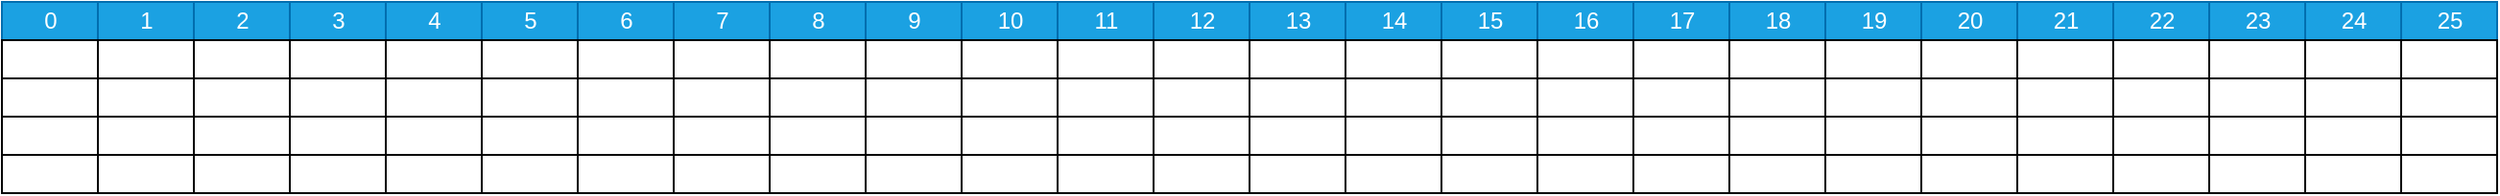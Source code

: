 <mxfile version="20.7.4" type="device"><diagram name="Page-1" id="2c4490ee-f0b8-94ab-5012-d5dc3445f7a3"><mxGraphModel dx="1434" dy="786" grid="1" gridSize="10" guides="1" tooltips="1" connect="0" arrows="1" fold="1" page="1" pageScale="1.5" pageWidth="1169" pageHeight="826" background="none" math="0" shadow="0"><root><mxCell id="0" style=";html=1;"/><mxCell id="1" style=";html=1;" parent="0"/><mxCell id="7a8b956e7d50b54d-360" value="0" style="align=center;html=1;fillColor=#1ba1e2;fontColor=#ffffff;strokeColor=#006EAF;" parent="1" vertex="1"><mxGeometry x="40" y="340" width="50" height="20" as="geometry"/></mxCell><mxCell id="ocXXfXh9jtsV70e3W2vZ-2" value="1" style="align=center;html=1;fillColor=#1ba1e2;fontColor=#ffffff;strokeColor=#006EAF;" parent="1" vertex="1"><mxGeometry x="90" y="340" width="50" height="20" as="geometry"/></mxCell><mxCell id="ocXXfXh9jtsV70e3W2vZ-3" value="2" style="align=center;html=1;fillColor=#1ba1e2;fontColor=#ffffff;strokeColor=#006EAF;" parent="1" vertex="1"><mxGeometry x="140" y="340" width="50" height="20" as="geometry"/></mxCell><mxCell id="ocXXfXh9jtsV70e3W2vZ-4" value="3" style="align=center;html=1;fillColor=#1ba1e2;fontColor=#ffffff;strokeColor=#006EAF;" parent="1" vertex="1"><mxGeometry x="190" y="340" width="50" height="20" as="geometry"/></mxCell><mxCell id="ocXXfXh9jtsV70e3W2vZ-5" value="4" style="align=center;html=1;fillColor=#1ba1e2;fontColor=#ffffff;strokeColor=#006EAF;" parent="1" vertex="1"><mxGeometry x="240" y="340" width="50" height="20" as="geometry"/></mxCell><mxCell id="ocXXfXh9jtsV70e3W2vZ-6" value="5" style="align=center;html=1;fillColor=#1ba1e2;fontColor=#ffffff;strokeColor=#006EAF;" parent="1" vertex="1"><mxGeometry x="290" y="340" width="50" height="20" as="geometry"/></mxCell><mxCell id="ocXXfXh9jtsV70e3W2vZ-7" value="6" style="align=center;html=1;fillColor=#1ba1e2;fontColor=#ffffff;strokeColor=#006EAF;" parent="1" vertex="1"><mxGeometry x="340" y="340" width="50" height="20" as="geometry"/></mxCell><mxCell id="ocXXfXh9jtsV70e3W2vZ-8" value="7" style="align=center;html=1;fillColor=#1ba1e2;fontColor=#ffffff;strokeColor=#006EAF;" parent="1" vertex="1"><mxGeometry x="390" y="340" width="50" height="20" as="geometry"/></mxCell><mxCell id="ocXXfXh9jtsV70e3W2vZ-9" value="8" style="align=center;html=1;fillColor=#1ba1e2;fontColor=#ffffff;strokeColor=#006EAF;" parent="1" vertex="1"><mxGeometry x="440" y="340" width="50" height="20" as="geometry"/></mxCell><mxCell id="ocXXfXh9jtsV70e3W2vZ-10" value="9" style="align=center;html=1;fillColor=#1ba1e2;fontColor=#ffffff;strokeColor=#006EAF;" parent="1" vertex="1"><mxGeometry x="490" y="340" width="50" height="20" as="geometry"/></mxCell><mxCell id="ocXXfXh9jtsV70e3W2vZ-11" value="10" style="align=center;html=1;fillColor=#1ba1e2;fontColor=#ffffff;strokeColor=#006EAF;" parent="1" vertex="1"><mxGeometry x="540" y="340" width="50" height="20" as="geometry"/></mxCell><mxCell id="ocXXfXh9jtsV70e3W2vZ-12" value="11" style="align=center;html=1;fillColor=#1ba1e2;fontColor=#ffffff;strokeColor=#006EAF;" parent="1" vertex="1"><mxGeometry x="590" y="340" width="50" height="20" as="geometry"/></mxCell><mxCell id="ocXXfXh9jtsV70e3W2vZ-13" value="12" style="align=center;html=1;fillColor=#1ba1e2;fontColor=#ffffff;strokeColor=#006EAF;" parent="1" vertex="1"><mxGeometry x="640" y="340" width="50" height="20" as="geometry"/></mxCell><mxCell id="ocXXfXh9jtsV70e3W2vZ-14" value="13" style="align=center;html=1;fillColor=#1ba1e2;fontColor=#ffffff;strokeColor=#006EAF;" parent="1" vertex="1"><mxGeometry x="690" y="340" width="50" height="20" as="geometry"/></mxCell><mxCell id="ocXXfXh9jtsV70e3W2vZ-15" value="14" style="align=center;html=1;fillColor=#1ba1e2;fontColor=#ffffff;strokeColor=#006EAF;" parent="1" vertex="1"><mxGeometry x="740" y="340" width="50" height="20" as="geometry"/></mxCell><mxCell id="ocXXfXh9jtsV70e3W2vZ-16" value="15" style="align=center;html=1;fillColor=#1ba1e2;fontColor=#ffffff;strokeColor=#006EAF;" parent="1" vertex="1"><mxGeometry x="790" y="340" width="50" height="20" as="geometry"/></mxCell><mxCell id="ocXXfXh9jtsV70e3W2vZ-17" value="16" style="align=center;html=1;fillColor=#1ba1e2;fontColor=#ffffff;strokeColor=#006EAF;" parent="1" vertex="1"><mxGeometry x="840" y="340" width="50" height="20" as="geometry"/></mxCell><mxCell id="ocXXfXh9jtsV70e3W2vZ-18" value="17" style="align=center;html=1;fillColor=#1ba1e2;fontColor=#ffffff;strokeColor=#006EAF;" parent="1" vertex="1"><mxGeometry x="890" y="340" width="50" height="20" as="geometry"/></mxCell><mxCell id="ocXXfXh9jtsV70e3W2vZ-19" value="18" style="align=center;html=1;fillColor=#1ba1e2;fontColor=#ffffff;strokeColor=#006EAF;" parent="1" vertex="1"><mxGeometry x="940" y="340" width="50" height="20" as="geometry"/></mxCell><mxCell id="ocXXfXh9jtsV70e3W2vZ-20" value="19" style="align=center;html=1;fillColor=#1ba1e2;fontColor=#ffffff;strokeColor=#006EAF;" parent="1" vertex="1"><mxGeometry x="990" y="340" width="50" height="20" as="geometry"/></mxCell><mxCell id="ocXXfXh9jtsV70e3W2vZ-21" value="20" style="align=center;html=1;fillColor=#1ba1e2;fontColor=#ffffff;strokeColor=#006EAF;" parent="1" vertex="1"><mxGeometry x="1040" y="340" width="50" height="20" as="geometry"/></mxCell><mxCell id="ocXXfXh9jtsV70e3W2vZ-22" value="21" style="align=center;html=1;fillColor=#1ba1e2;fontColor=#ffffff;strokeColor=#006EAF;" parent="1" vertex="1"><mxGeometry x="1090" y="340" width="50" height="20" as="geometry"/></mxCell><mxCell id="ocXXfXh9jtsV70e3W2vZ-23" value="22" style="align=center;html=1;fillColor=#1ba1e2;fontColor=#ffffff;strokeColor=#006EAF;" parent="1" vertex="1"><mxGeometry x="1140" y="340" width="50" height="20" as="geometry"/></mxCell><mxCell id="ocXXfXh9jtsV70e3W2vZ-24" value="23" style="align=center;html=1;fillColor=#1ba1e2;fontColor=#ffffff;strokeColor=#006EAF;" parent="1" vertex="1"><mxGeometry x="1190" y="340" width="50" height="20" as="geometry"/></mxCell><mxCell id="ocXXfXh9jtsV70e3W2vZ-25" value="24" style="align=center;html=1;fillColor=#1ba1e2;fontColor=#ffffff;strokeColor=#006EAF;" parent="1" vertex="1"><mxGeometry x="1240" y="340" width="50" height="20" as="geometry"/></mxCell><mxCell id="ocXXfXh9jtsV70e3W2vZ-26" value="25" style="align=center;html=1;fillColor=#1ba1e2;fontColor=#ffffff;strokeColor=#006EAF;" parent="1" vertex="1"><mxGeometry x="1290" y="340" width="50" height="20" as="geometry"/></mxCell><mxCell id="ocXXfXh9jtsV70e3W2vZ-27" value="" style="align=left;html=1;" parent="1" vertex="1"><mxGeometry x="40" y="360" width="50" height="20" as="geometry"/></mxCell><mxCell id="ocXXfXh9jtsV70e3W2vZ-28" value="" style="align=left;html=1;" parent="1" vertex="1"><mxGeometry x="90" y="360" width="50" height="20" as="geometry"/></mxCell><mxCell id="ocXXfXh9jtsV70e3W2vZ-29" value="" style="align=left;html=1;" parent="1" vertex="1"><mxGeometry x="140" y="360" width="50" height="20" as="geometry"/></mxCell><mxCell id="ocXXfXh9jtsV70e3W2vZ-30" value="" style="align=left;html=1;" parent="1" vertex="1"><mxGeometry x="190" y="360" width="50" height="20" as="geometry"/></mxCell><mxCell id="ocXXfXh9jtsV70e3W2vZ-31" value="" style="align=left;html=1;" parent="1" vertex="1"><mxGeometry x="240" y="360" width="50" height="20" as="geometry"/></mxCell><mxCell id="ocXXfXh9jtsV70e3W2vZ-32" value="" style="align=left;html=1;" parent="1" vertex="1"><mxGeometry x="290" y="360" width="50" height="20" as="geometry"/></mxCell><mxCell id="ocXXfXh9jtsV70e3W2vZ-33" value="" style="align=left;html=1;" parent="1" vertex="1"><mxGeometry x="340" y="360" width="50" height="20" as="geometry"/></mxCell><mxCell id="ocXXfXh9jtsV70e3W2vZ-34" value="" style="align=left;html=1;" parent="1" vertex="1"><mxGeometry x="390" y="360" width="50" height="20" as="geometry"/></mxCell><mxCell id="ocXXfXh9jtsV70e3W2vZ-35" value="" style="align=left;html=1;" parent="1" vertex="1"><mxGeometry x="440" y="360" width="50" height="20" as="geometry"/></mxCell><mxCell id="ocXXfXh9jtsV70e3W2vZ-36" value="" style="align=left;html=1;" parent="1" vertex="1"><mxGeometry x="490" y="360" width="50" height="20" as="geometry"/></mxCell><mxCell id="ocXXfXh9jtsV70e3W2vZ-37" value="" style="align=left;html=1;" parent="1" vertex="1"><mxGeometry x="540" y="360" width="50" height="20" as="geometry"/></mxCell><mxCell id="ocXXfXh9jtsV70e3W2vZ-38" value="" style="align=left;html=1;" parent="1" vertex="1"><mxGeometry x="590" y="360" width="50" height="20" as="geometry"/></mxCell><mxCell id="ocXXfXh9jtsV70e3W2vZ-39" value="" style="align=left;html=1;" parent="1" vertex="1"><mxGeometry x="640" y="360" width="50" height="20" as="geometry"/></mxCell><mxCell id="ocXXfXh9jtsV70e3W2vZ-40" value="" style="align=left;html=1;" parent="1" vertex="1"><mxGeometry x="690" y="360" width="50" height="20" as="geometry"/></mxCell><mxCell id="ocXXfXh9jtsV70e3W2vZ-41" value="" style="align=left;html=1;" parent="1" vertex="1"><mxGeometry x="740" y="360" width="50" height="20" as="geometry"/></mxCell><mxCell id="ocXXfXh9jtsV70e3W2vZ-42" value="" style="align=left;html=1;" parent="1" vertex="1"><mxGeometry x="790" y="360" width="50" height="20" as="geometry"/></mxCell><mxCell id="ocXXfXh9jtsV70e3W2vZ-43" value="" style="align=left;html=1;" parent="1" vertex="1"><mxGeometry x="840" y="360" width="50" height="20" as="geometry"/></mxCell><mxCell id="ocXXfXh9jtsV70e3W2vZ-44" value="" style="align=left;html=1;" parent="1" vertex="1"><mxGeometry x="890" y="360" width="50" height="20" as="geometry"/></mxCell><mxCell id="ocXXfXh9jtsV70e3W2vZ-45" value="" style="align=left;html=1;" parent="1" vertex="1"><mxGeometry x="940" y="360" width="50" height="20" as="geometry"/></mxCell><mxCell id="ocXXfXh9jtsV70e3W2vZ-46" value="" style="align=left;html=1;" parent="1" vertex="1"><mxGeometry x="990" y="360" width="50" height="20" as="geometry"/></mxCell><mxCell id="ocXXfXh9jtsV70e3W2vZ-47" value="" style="align=left;html=1;" parent="1" vertex="1"><mxGeometry x="1040" y="360" width="50" height="20" as="geometry"/></mxCell><mxCell id="ocXXfXh9jtsV70e3W2vZ-48" value="" style="align=left;html=1;" parent="1" vertex="1"><mxGeometry x="1090" y="360" width="50" height="20" as="geometry"/></mxCell><mxCell id="ocXXfXh9jtsV70e3W2vZ-49" value="" style="align=left;html=1;" parent="1" vertex="1"><mxGeometry x="1140" y="360" width="50" height="20" as="geometry"/></mxCell><mxCell id="ocXXfXh9jtsV70e3W2vZ-50" value="" style="align=left;html=1;" parent="1" vertex="1"><mxGeometry x="1190" y="360" width="50" height="20" as="geometry"/></mxCell><mxCell id="ocXXfXh9jtsV70e3W2vZ-51" value="" style="align=left;html=1;" parent="1" vertex="1"><mxGeometry x="1240" y="360" width="50" height="20" as="geometry"/></mxCell><mxCell id="ocXXfXh9jtsV70e3W2vZ-52" value="" style="align=left;html=1;" parent="1" vertex="1"><mxGeometry x="1290" y="360" width="50" height="20" as="geometry"/></mxCell><mxCell id="ocXXfXh9jtsV70e3W2vZ-53" value="" style="align=left;html=1;" parent="1" vertex="1"><mxGeometry x="40" y="380" width="50" height="20" as="geometry"/></mxCell><mxCell id="ocXXfXh9jtsV70e3W2vZ-54" value="" style="align=left;html=1;" parent="1" vertex="1"><mxGeometry x="90" y="380" width="50" height="20" as="geometry"/></mxCell><mxCell id="ocXXfXh9jtsV70e3W2vZ-55" value="" style="align=left;html=1;" parent="1" vertex="1"><mxGeometry x="140" y="380" width="50" height="20" as="geometry"/></mxCell><mxCell id="ocXXfXh9jtsV70e3W2vZ-56" value="" style="align=left;html=1;" parent="1" vertex="1"><mxGeometry x="190" y="380" width="50" height="20" as="geometry"/></mxCell><mxCell id="ocXXfXh9jtsV70e3W2vZ-57" value="" style="align=left;html=1;" parent="1" vertex="1"><mxGeometry x="240" y="380" width="50" height="20" as="geometry"/></mxCell><mxCell id="ocXXfXh9jtsV70e3W2vZ-58" value="" style="align=left;html=1;" parent="1" vertex="1"><mxGeometry x="290" y="380" width="50" height="20" as="geometry"/></mxCell><mxCell id="ocXXfXh9jtsV70e3W2vZ-59" value="" style="align=left;html=1;" parent="1" vertex="1"><mxGeometry x="340" y="380" width="50" height="20" as="geometry"/></mxCell><mxCell id="ocXXfXh9jtsV70e3W2vZ-60" value="" style="align=left;html=1;" parent="1" vertex="1"><mxGeometry x="390" y="380" width="50" height="20" as="geometry"/></mxCell><mxCell id="ocXXfXh9jtsV70e3W2vZ-61" value="" style="align=left;html=1;" parent="1" vertex="1"><mxGeometry x="440" y="380" width="50" height="20" as="geometry"/></mxCell><mxCell id="ocXXfXh9jtsV70e3W2vZ-62" value="" style="align=left;html=1;" parent="1" vertex="1"><mxGeometry x="490" y="380" width="50" height="20" as="geometry"/></mxCell><mxCell id="ocXXfXh9jtsV70e3W2vZ-63" value="" style="align=left;html=1;" parent="1" vertex="1"><mxGeometry x="540" y="380" width="50" height="20" as="geometry"/></mxCell><mxCell id="ocXXfXh9jtsV70e3W2vZ-64" value="" style="align=left;html=1;" parent="1" vertex="1"><mxGeometry x="590" y="380" width="50" height="20" as="geometry"/></mxCell><mxCell id="ocXXfXh9jtsV70e3W2vZ-65" value="" style="align=left;html=1;" parent="1" vertex="1"><mxGeometry x="640" y="380" width="50" height="20" as="geometry"/></mxCell><mxCell id="ocXXfXh9jtsV70e3W2vZ-66" value="" style="align=left;html=1;" parent="1" vertex="1"><mxGeometry x="690" y="380" width="50" height="20" as="geometry"/></mxCell><mxCell id="ocXXfXh9jtsV70e3W2vZ-67" value="" style="align=left;html=1;" parent="1" vertex="1"><mxGeometry x="740" y="380" width="50" height="20" as="geometry"/></mxCell><mxCell id="ocXXfXh9jtsV70e3W2vZ-68" value="" style="align=left;html=1;" parent="1" vertex="1"><mxGeometry x="790" y="380" width="50" height="20" as="geometry"/></mxCell><mxCell id="ocXXfXh9jtsV70e3W2vZ-69" value="" style="align=left;html=1;" parent="1" vertex="1"><mxGeometry x="840" y="380" width="50" height="20" as="geometry"/></mxCell><mxCell id="ocXXfXh9jtsV70e3W2vZ-70" value="" style="align=left;html=1;" parent="1" vertex="1"><mxGeometry x="890" y="380" width="50" height="20" as="geometry"/></mxCell><mxCell id="ocXXfXh9jtsV70e3W2vZ-71" value="" style="align=left;html=1;" parent="1" vertex="1"><mxGeometry x="940" y="380" width="50" height="20" as="geometry"/></mxCell><mxCell id="ocXXfXh9jtsV70e3W2vZ-72" value="" style="align=left;html=1;" parent="1" vertex="1"><mxGeometry x="990" y="380" width="50" height="20" as="geometry"/></mxCell><mxCell id="ocXXfXh9jtsV70e3W2vZ-73" value="" style="align=left;html=1;" parent="1" vertex="1"><mxGeometry x="1040" y="380" width="50" height="20" as="geometry"/></mxCell><mxCell id="ocXXfXh9jtsV70e3W2vZ-74" value="" style="align=left;html=1;" parent="1" vertex="1"><mxGeometry x="1090" y="380" width="50" height="20" as="geometry"/></mxCell><mxCell id="ocXXfXh9jtsV70e3W2vZ-75" value="" style="align=left;html=1;" parent="1" vertex="1"><mxGeometry x="1140" y="380" width="50" height="20" as="geometry"/></mxCell><mxCell id="ocXXfXh9jtsV70e3W2vZ-76" value="" style="align=left;html=1;" parent="1" vertex="1"><mxGeometry x="1190" y="380" width="50" height="20" as="geometry"/></mxCell><mxCell id="ocXXfXh9jtsV70e3W2vZ-77" value="" style="align=left;html=1;" parent="1" vertex="1"><mxGeometry x="1240" y="380" width="50" height="20" as="geometry"/></mxCell><mxCell id="ocXXfXh9jtsV70e3W2vZ-78" value="" style="align=left;html=1;" parent="1" vertex="1"><mxGeometry x="1290" y="380" width="50" height="20" as="geometry"/></mxCell><mxCell id="ocXXfXh9jtsV70e3W2vZ-79" value="" style="align=left;html=1;" parent="1" vertex="1"><mxGeometry x="40" y="400" width="50" height="20" as="geometry"/></mxCell><mxCell id="ocXXfXh9jtsV70e3W2vZ-80" value="" style="align=left;html=1;" parent="1" vertex="1"><mxGeometry x="90" y="400" width="50" height="20" as="geometry"/></mxCell><mxCell id="ocXXfXh9jtsV70e3W2vZ-81" value="" style="align=left;html=1;" parent="1" vertex="1"><mxGeometry x="140" y="400" width="50" height="20" as="geometry"/></mxCell><mxCell id="ocXXfXh9jtsV70e3W2vZ-82" value="" style="align=left;html=1;" parent="1" vertex="1"><mxGeometry x="190" y="400" width="50" height="20" as="geometry"/></mxCell><mxCell id="ocXXfXh9jtsV70e3W2vZ-83" value="" style="align=left;html=1;" parent="1" vertex="1"><mxGeometry x="240" y="400" width="50" height="20" as="geometry"/></mxCell><mxCell id="ocXXfXh9jtsV70e3W2vZ-84" value="" style="align=left;html=1;" parent="1" vertex="1"><mxGeometry x="290" y="400" width="50" height="20" as="geometry"/></mxCell><mxCell id="ocXXfXh9jtsV70e3W2vZ-85" value="" style="align=left;html=1;" parent="1" vertex="1"><mxGeometry x="340" y="400" width="50" height="20" as="geometry"/></mxCell><mxCell id="ocXXfXh9jtsV70e3W2vZ-86" value="" style="align=left;html=1;" parent="1" vertex="1"><mxGeometry x="390" y="400" width="50" height="20" as="geometry"/></mxCell><mxCell id="ocXXfXh9jtsV70e3W2vZ-87" value="" style="align=left;html=1;" parent="1" vertex="1"><mxGeometry x="440" y="400" width="50" height="20" as="geometry"/></mxCell><mxCell id="ocXXfXh9jtsV70e3W2vZ-88" value="" style="align=left;html=1;" parent="1" vertex="1"><mxGeometry x="490" y="400" width="50" height="20" as="geometry"/></mxCell><mxCell id="ocXXfXh9jtsV70e3W2vZ-89" value="" style="align=left;html=1;" parent="1" vertex="1"><mxGeometry x="540" y="400" width="50" height="20" as="geometry"/></mxCell><mxCell id="ocXXfXh9jtsV70e3W2vZ-90" value="" style="align=left;html=1;" parent="1" vertex="1"><mxGeometry x="590" y="400" width="50" height="20" as="geometry"/></mxCell><mxCell id="ocXXfXh9jtsV70e3W2vZ-91" value="" style="align=left;html=1;" parent="1" vertex="1"><mxGeometry x="640" y="400" width="50" height="20" as="geometry"/></mxCell><mxCell id="ocXXfXh9jtsV70e3W2vZ-92" value="" style="align=left;html=1;" parent="1" vertex="1"><mxGeometry x="690" y="400" width="50" height="20" as="geometry"/></mxCell><mxCell id="ocXXfXh9jtsV70e3W2vZ-93" value="" style="align=left;html=1;" parent="1" vertex="1"><mxGeometry x="740" y="400" width="50" height="20" as="geometry"/></mxCell><mxCell id="ocXXfXh9jtsV70e3W2vZ-94" value="" style="align=left;html=1;" parent="1" vertex="1"><mxGeometry x="790" y="400" width="50" height="20" as="geometry"/></mxCell><mxCell id="ocXXfXh9jtsV70e3W2vZ-95" value="" style="align=left;html=1;" parent="1" vertex="1"><mxGeometry x="840" y="400" width="50" height="20" as="geometry"/></mxCell><mxCell id="ocXXfXh9jtsV70e3W2vZ-96" value="" style="align=left;html=1;" parent="1" vertex="1"><mxGeometry x="890" y="400" width="50" height="20" as="geometry"/></mxCell><mxCell id="ocXXfXh9jtsV70e3W2vZ-97" value="" style="align=left;html=1;" parent="1" vertex="1"><mxGeometry x="940" y="400" width="50" height="20" as="geometry"/></mxCell><mxCell id="ocXXfXh9jtsV70e3W2vZ-98" value="" style="align=left;html=1;" parent="1" vertex="1"><mxGeometry x="990" y="400" width="50" height="20" as="geometry"/></mxCell><mxCell id="ocXXfXh9jtsV70e3W2vZ-99" value="" style="align=left;html=1;" parent="1" vertex="1"><mxGeometry x="1040" y="400" width="50" height="20" as="geometry"/></mxCell><mxCell id="ocXXfXh9jtsV70e3W2vZ-100" value="" style="align=left;html=1;" parent="1" vertex="1"><mxGeometry x="1090" y="400" width="50" height="20" as="geometry"/></mxCell><mxCell id="ocXXfXh9jtsV70e3W2vZ-101" value="" style="align=left;html=1;" parent="1" vertex="1"><mxGeometry x="1140" y="400" width="50" height="20" as="geometry"/></mxCell><mxCell id="ocXXfXh9jtsV70e3W2vZ-102" value="" style="align=left;html=1;" parent="1" vertex="1"><mxGeometry x="1190" y="400" width="50" height="20" as="geometry"/></mxCell><mxCell id="ocXXfXh9jtsV70e3W2vZ-103" value="" style="align=left;html=1;" parent="1" vertex="1"><mxGeometry x="1240" y="400" width="50" height="20" as="geometry"/></mxCell><mxCell id="ocXXfXh9jtsV70e3W2vZ-104" value="" style="align=left;html=1;" parent="1" vertex="1"><mxGeometry x="1290" y="400" width="50" height="20" as="geometry"/></mxCell><mxCell id="ocXXfXh9jtsV70e3W2vZ-105" value="" style="align=left;html=1;" parent="1" vertex="1"><mxGeometry x="40" y="420" width="50" height="20" as="geometry"/></mxCell><mxCell id="ocXXfXh9jtsV70e3W2vZ-106" value="" style="align=left;html=1;" parent="1" vertex="1"><mxGeometry x="90" y="420" width="50" height="20" as="geometry"/></mxCell><mxCell id="ocXXfXh9jtsV70e3W2vZ-107" value="" style="align=left;html=1;" parent="1" vertex="1"><mxGeometry x="140" y="420" width="50" height="20" as="geometry"/></mxCell><mxCell id="ocXXfXh9jtsV70e3W2vZ-108" value="" style="align=left;html=1;" parent="1" vertex="1"><mxGeometry x="190" y="420" width="50" height="20" as="geometry"/></mxCell><mxCell id="ocXXfXh9jtsV70e3W2vZ-109" value="" style="align=left;html=1;" parent="1" vertex="1"><mxGeometry x="240" y="420" width="50" height="20" as="geometry"/></mxCell><mxCell id="ocXXfXh9jtsV70e3W2vZ-110" value="" style="align=left;html=1;" parent="1" vertex="1"><mxGeometry x="290" y="420" width="50" height="20" as="geometry"/></mxCell><mxCell id="ocXXfXh9jtsV70e3W2vZ-111" value="" style="align=left;html=1;" parent="1" vertex="1"><mxGeometry x="340" y="420" width="50" height="20" as="geometry"/></mxCell><mxCell id="ocXXfXh9jtsV70e3W2vZ-112" value="" style="align=left;html=1;" parent="1" vertex="1"><mxGeometry x="390" y="420" width="50" height="20" as="geometry"/></mxCell><mxCell id="ocXXfXh9jtsV70e3W2vZ-113" value="" style="align=left;html=1;" parent="1" vertex="1"><mxGeometry x="440" y="420" width="50" height="20" as="geometry"/></mxCell><mxCell id="ocXXfXh9jtsV70e3W2vZ-114" value="" style="align=left;html=1;" parent="1" vertex="1"><mxGeometry x="490" y="420" width="50" height="20" as="geometry"/></mxCell><mxCell id="ocXXfXh9jtsV70e3W2vZ-115" value="" style="align=left;html=1;" parent="1" vertex="1"><mxGeometry x="540" y="420" width="50" height="20" as="geometry"/></mxCell><mxCell id="ocXXfXh9jtsV70e3W2vZ-116" value="" style="align=left;html=1;" parent="1" vertex="1"><mxGeometry x="590" y="420" width="50" height="20" as="geometry"/></mxCell><mxCell id="ocXXfXh9jtsV70e3W2vZ-117" value="" style="align=left;html=1;" parent="1" vertex="1"><mxGeometry x="640" y="420" width="50" height="20" as="geometry"/></mxCell><mxCell id="ocXXfXh9jtsV70e3W2vZ-118" value="" style="align=left;html=1;" parent="1" vertex="1"><mxGeometry x="690" y="420" width="50" height="20" as="geometry"/></mxCell><mxCell id="ocXXfXh9jtsV70e3W2vZ-119" value="" style="align=left;html=1;" parent="1" vertex="1"><mxGeometry x="740" y="420" width="50" height="20" as="geometry"/></mxCell><mxCell id="ocXXfXh9jtsV70e3W2vZ-120" value="" style="align=left;html=1;" parent="1" vertex="1"><mxGeometry x="790" y="420" width="50" height="20" as="geometry"/></mxCell><mxCell id="ocXXfXh9jtsV70e3W2vZ-121" value="" style="align=left;html=1;" parent="1" vertex="1"><mxGeometry x="840" y="420" width="50" height="20" as="geometry"/></mxCell><mxCell id="ocXXfXh9jtsV70e3W2vZ-122" value="" style="align=left;html=1;" parent="1" vertex="1"><mxGeometry x="890" y="420" width="50" height="20" as="geometry"/></mxCell><mxCell id="ocXXfXh9jtsV70e3W2vZ-123" value="" style="align=left;html=1;" parent="1" vertex="1"><mxGeometry x="940" y="420" width="50" height="20" as="geometry"/></mxCell><mxCell id="ocXXfXh9jtsV70e3W2vZ-124" value="" style="align=left;html=1;" parent="1" vertex="1"><mxGeometry x="990" y="420" width="50" height="20" as="geometry"/></mxCell><mxCell id="ocXXfXh9jtsV70e3W2vZ-125" value="" style="align=left;html=1;" parent="1" vertex="1"><mxGeometry x="1040" y="420" width="50" height="20" as="geometry"/></mxCell><mxCell id="ocXXfXh9jtsV70e3W2vZ-126" value="" style="align=left;html=1;" parent="1" vertex="1"><mxGeometry x="1090" y="420" width="50" height="20" as="geometry"/></mxCell><mxCell id="ocXXfXh9jtsV70e3W2vZ-127" value="" style="align=left;html=1;" parent="1" vertex="1"><mxGeometry x="1140" y="420" width="50" height="20" as="geometry"/></mxCell><mxCell id="ocXXfXh9jtsV70e3W2vZ-128" value="" style="align=left;html=1;" parent="1" vertex="1"><mxGeometry x="1190" y="420" width="50" height="20" as="geometry"/></mxCell><mxCell id="ocXXfXh9jtsV70e3W2vZ-129" value="" style="align=left;html=1;" parent="1" vertex="1"><mxGeometry x="1240" y="420" width="50" height="20" as="geometry"/></mxCell><mxCell id="ocXXfXh9jtsV70e3W2vZ-130" value="" style="align=left;html=1;" parent="1" vertex="1"><mxGeometry x="1290" y="420" width="50" height="20" as="geometry"/></mxCell></root></mxGraphModel></diagram></mxfile>